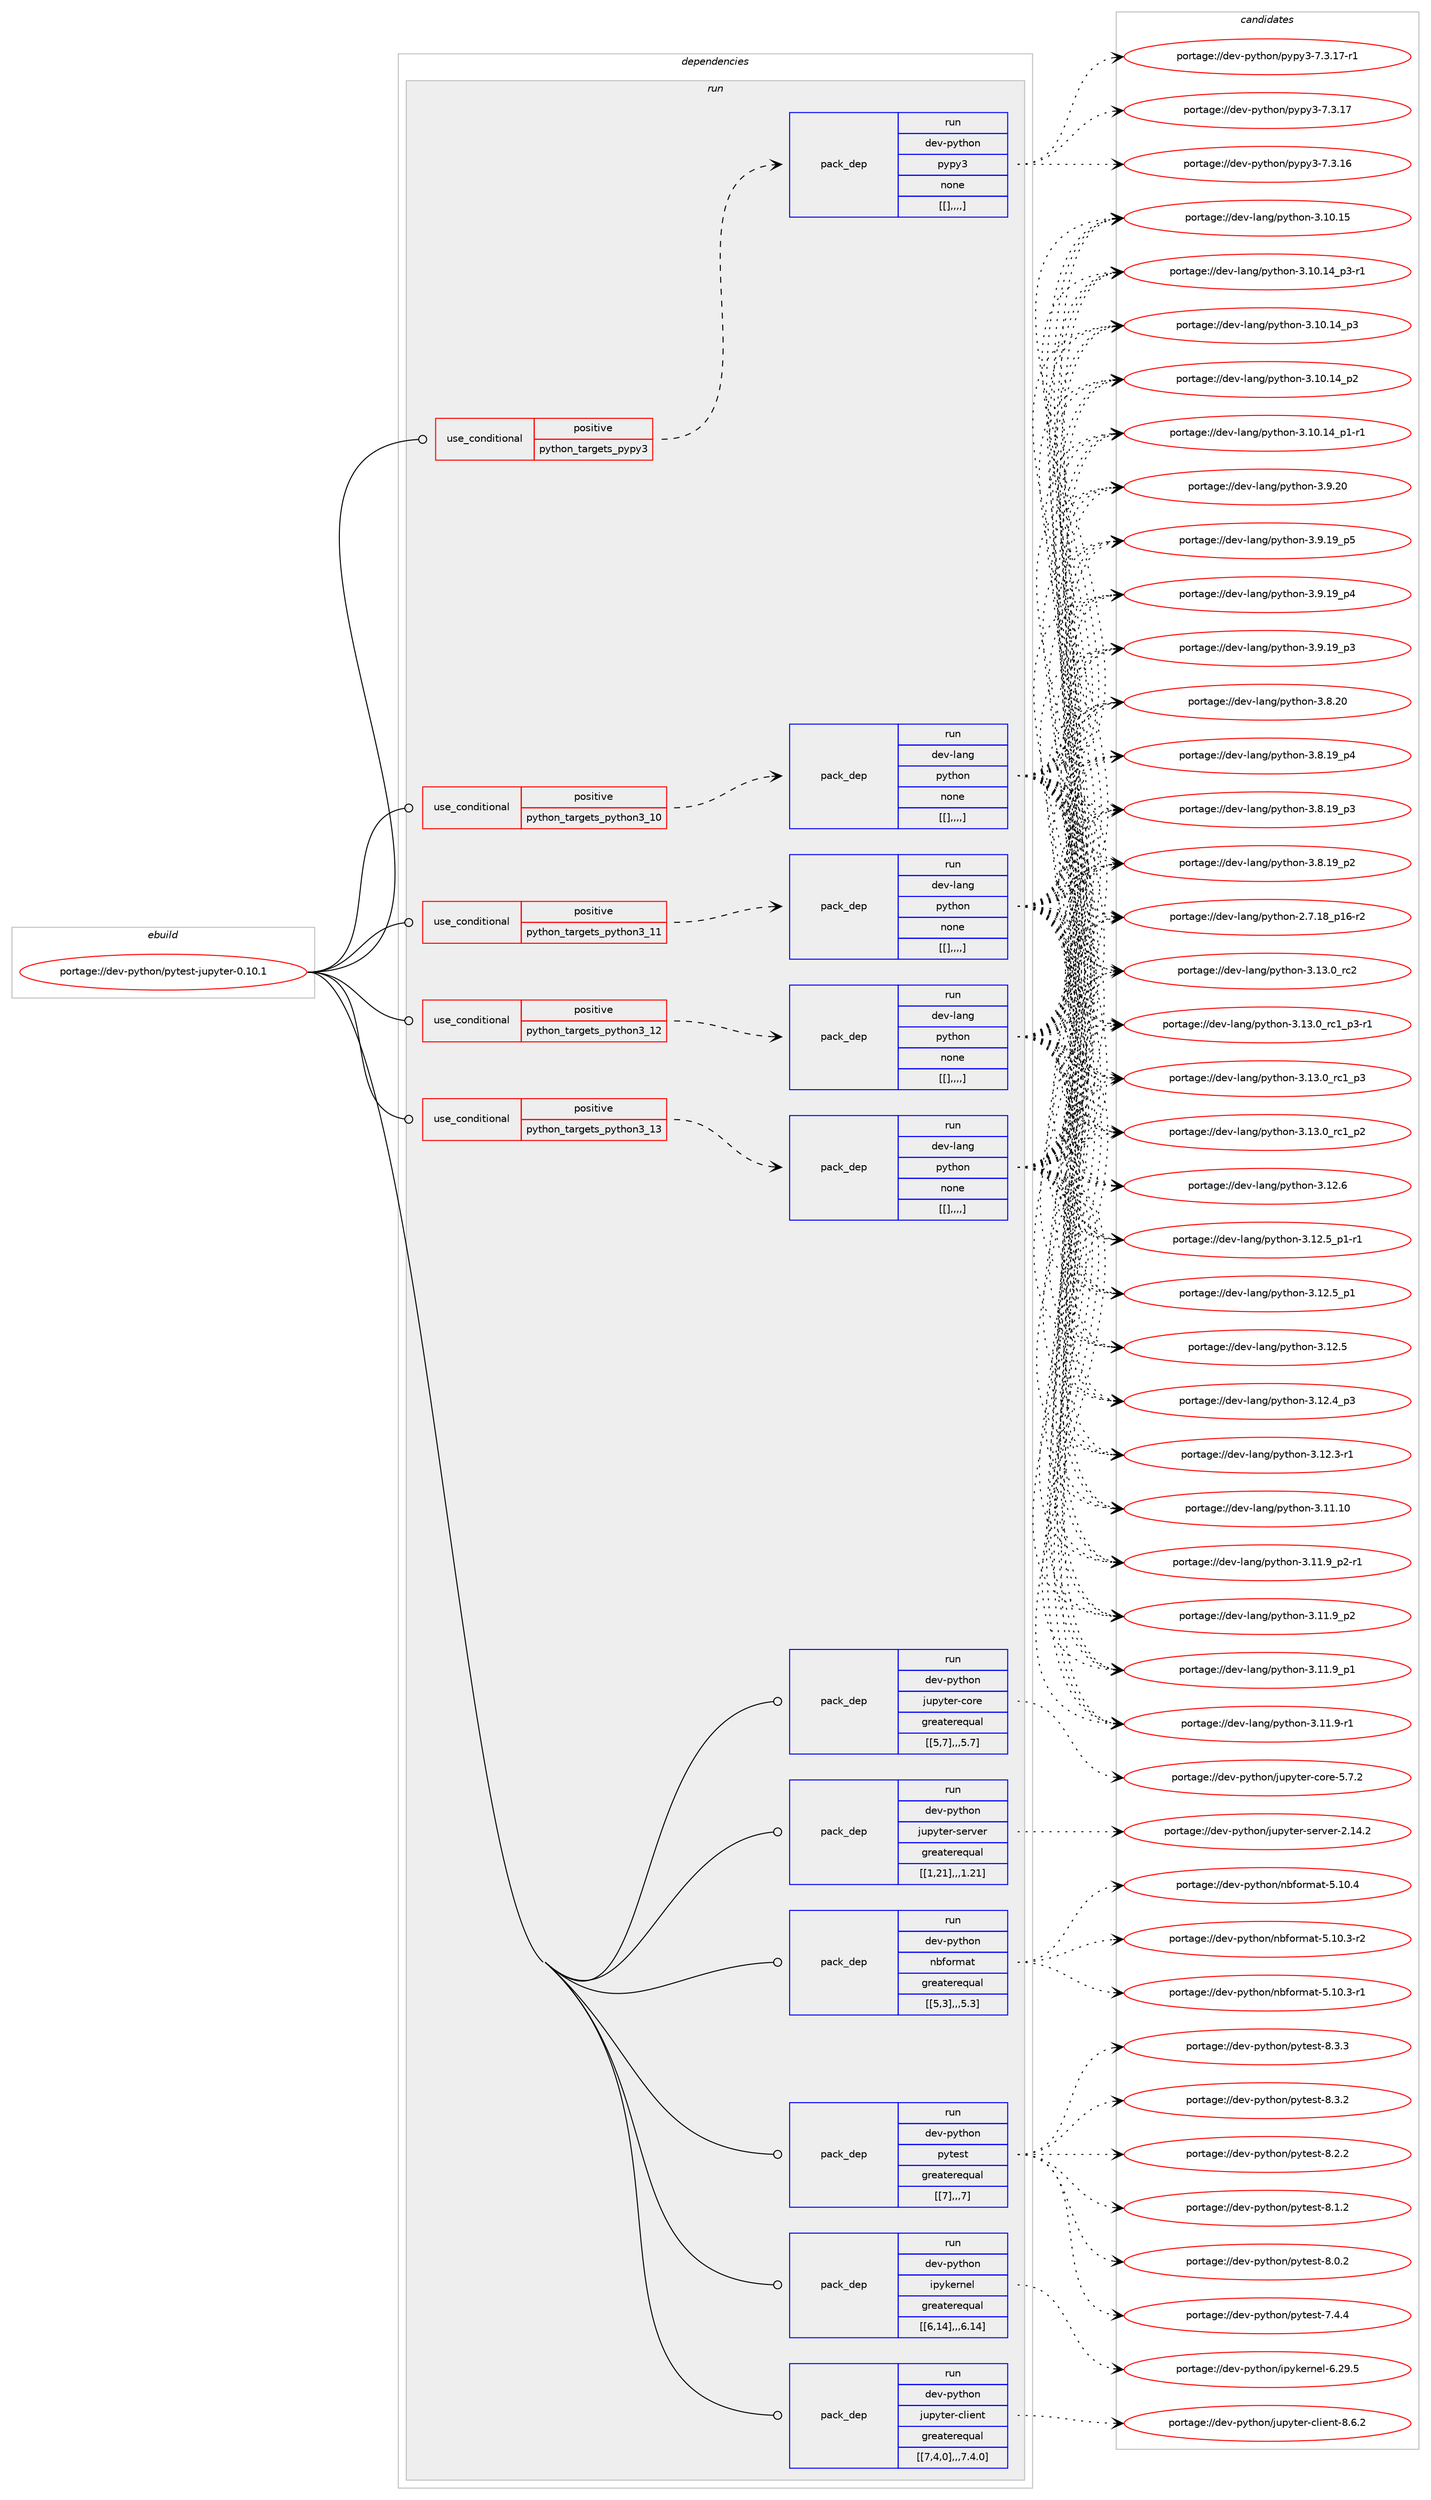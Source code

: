 digraph prolog {

# *************
# Graph options
# *************

newrank=true;
concentrate=true;
compound=true;
graph [rankdir=LR,fontname=Helvetica,fontsize=10,ranksep=1.5];#, ranksep=2.5, nodesep=0.2];
edge  [arrowhead=vee];
node  [fontname=Helvetica,fontsize=10];

# **********
# The ebuild
# **********

subgraph cluster_leftcol {
color=gray;
label=<<i>ebuild</i>>;
id [label="portage://dev-python/pytest-jupyter-0.10.1", color=red, width=4, href="../dev-python/pytest-jupyter-0.10.1.svg"];
}

# ****************
# The dependencies
# ****************

subgraph cluster_midcol {
color=gray;
label=<<i>dependencies</i>>;
subgraph cluster_compile {
fillcolor="#eeeeee";
style=filled;
label=<<i>compile</i>>;
}
subgraph cluster_compileandrun {
fillcolor="#eeeeee";
style=filled;
label=<<i>compile and run</i>>;
}
subgraph cluster_run {
fillcolor="#eeeeee";
style=filled;
label=<<i>run</i>>;
subgraph cond38887 {
dependency161002 [label=<<TABLE BORDER="0" CELLBORDER="1" CELLSPACING="0" CELLPADDING="4"><TR><TD ROWSPAN="3" CELLPADDING="10">use_conditional</TD></TR><TR><TD>positive</TD></TR><TR><TD>python_targets_pypy3</TD></TR></TABLE>>, shape=none, color=red];
subgraph pack120858 {
dependency161003 [label=<<TABLE BORDER="0" CELLBORDER="1" CELLSPACING="0" CELLPADDING="4" WIDTH="220"><TR><TD ROWSPAN="6" CELLPADDING="30">pack_dep</TD></TR><TR><TD WIDTH="110">run</TD></TR><TR><TD>dev-python</TD></TR><TR><TD>pypy3</TD></TR><TR><TD>none</TD></TR><TR><TD>[[],,,,]</TD></TR></TABLE>>, shape=none, color=blue];
}
dependency161002:e -> dependency161003:w [weight=20,style="dashed",arrowhead="vee"];
}
id:e -> dependency161002:w [weight=20,style="solid",arrowhead="odot"];
subgraph cond38888 {
dependency161004 [label=<<TABLE BORDER="0" CELLBORDER="1" CELLSPACING="0" CELLPADDING="4"><TR><TD ROWSPAN="3" CELLPADDING="10">use_conditional</TD></TR><TR><TD>positive</TD></TR><TR><TD>python_targets_python3_10</TD></TR></TABLE>>, shape=none, color=red];
subgraph pack120859 {
dependency161005 [label=<<TABLE BORDER="0" CELLBORDER="1" CELLSPACING="0" CELLPADDING="4" WIDTH="220"><TR><TD ROWSPAN="6" CELLPADDING="30">pack_dep</TD></TR><TR><TD WIDTH="110">run</TD></TR><TR><TD>dev-lang</TD></TR><TR><TD>python</TD></TR><TR><TD>none</TD></TR><TR><TD>[[],,,,]</TD></TR></TABLE>>, shape=none, color=blue];
}
dependency161004:e -> dependency161005:w [weight=20,style="dashed",arrowhead="vee"];
}
id:e -> dependency161004:w [weight=20,style="solid",arrowhead="odot"];
subgraph cond38889 {
dependency161006 [label=<<TABLE BORDER="0" CELLBORDER="1" CELLSPACING="0" CELLPADDING="4"><TR><TD ROWSPAN="3" CELLPADDING="10">use_conditional</TD></TR><TR><TD>positive</TD></TR><TR><TD>python_targets_python3_11</TD></TR></TABLE>>, shape=none, color=red];
subgraph pack120860 {
dependency161007 [label=<<TABLE BORDER="0" CELLBORDER="1" CELLSPACING="0" CELLPADDING="4" WIDTH="220"><TR><TD ROWSPAN="6" CELLPADDING="30">pack_dep</TD></TR><TR><TD WIDTH="110">run</TD></TR><TR><TD>dev-lang</TD></TR><TR><TD>python</TD></TR><TR><TD>none</TD></TR><TR><TD>[[],,,,]</TD></TR></TABLE>>, shape=none, color=blue];
}
dependency161006:e -> dependency161007:w [weight=20,style="dashed",arrowhead="vee"];
}
id:e -> dependency161006:w [weight=20,style="solid",arrowhead="odot"];
subgraph cond38890 {
dependency161008 [label=<<TABLE BORDER="0" CELLBORDER="1" CELLSPACING="0" CELLPADDING="4"><TR><TD ROWSPAN="3" CELLPADDING="10">use_conditional</TD></TR><TR><TD>positive</TD></TR><TR><TD>python_targets_python3_12</TD></TR></TABLE>>, shape=none, color=red];
subgraph pack120861 {
dependency161009 [label=<<TABLE BORDER="0" CELLBORDER="1" CELLSPACING="0" CELLPADDING="4" WIDTH="220"><TR><TD ROWSPAN="6" CELLPADDING="30">pack_dep</TD></TR><TR><TD WIDTH="110">run</TD></TR><TR><TD>dev-lang</TD></TR><TR><TD>python</TD></TR><TR><TD>none</TD></TR><TR><TD>[[],,,,]</TD></TR></TABLE>>, shape=none, color=blue];
}
dependency161008:e -> dependency161009:w [weight=20,style="dashed",arrowhead="vee"];
}
id:e -> dependency161008:w [weight=20,style="solid",arrowhead="odot"];
subgraph cond38891 {
dependency161010 [label=<<TABLE BORDER="0" CELLBORDER="1" CELLSPACING="0" CELLPADDING="4"><TR><TD ROWSPAN="3" CELLPADDING="10">use_conditional</TD></TR><TR><TD>positive</TD></TR><TR><TD>python_targets_python3_13</TD></TR></TABLE>>, shape=none, color=red];
subgraph pack120862 {
dependency161011 [label=<<TABLE BORDER="0" CELLBORDER="1" CELLSPACING="0" CELLPADDING="4" WIDTH="220"><TR><TD ROWSPAN="6" CELLPADDING="30">pack_dep</TD></TR><TR><TD WIDTH="110">run</TD></TR><TR><TD>dev-lang</TD></TR><TR><TD>python</TD></TR><TR><TD>none</TD></TR><TR><TD>[[],,,,]</TD></TR></TABLE>>, shape=none, color=blue];
}
dependency161010:e -> dependency161011:w [weight=20,style="dashed",arrowhead="vee"];
}
id:e -> dependency161010:w [weight=20,style="solid",arrowhead="odot"];
subgraph pack120863 {
dependency161012 [label=<<TABLE BORDER="0" CELLBORDER="1" CELLSPACING="0" CELLPADDING="4" WIDTH="220"><TR><TD ROWSPAN="6" CELLPADDING="30">pack_dep</TD></TR><TR><TD WIDTH="110">run</TD></TR><TR><TD>dev-python</TD></TR><TR><TD>ipykernel</TD></TR><TR><TD>greaterequal</TD></TR><TR><TD>[[6,14],,,6.14]</TD></TR></TABLE>>, shape=none, color=blue];
}
id:e -> dependency161012:w [weight=20,style="solid",arrowhead="odot"];
subgraph pack120864 {
dependency161013 [label=<<TABLE BORDER="0" CELLBORDER="1" CELLSPACING="0" CELLPADDING="4" WIDTH="220"><TR><TD ROWSPAN="6" CELLPADDING="30">pack_dep</TD></TR><TR><TD WIDTH="110">run</TD></TR><TR><TD>dev-python</TD></TR><TR><TD>jupyter-client</TD></TR><TR><TD>greaterequal</TD></TR><TR><TD>[[7,4,0],,,7.4.0]</TD></TR></TABLE>>, shape=none, color=blue];
}
id:e -> dependency161013:w [weight=20,style="solid",arrowhead="odot"];
subgraph pack120865 {
dependency161014 [label=<<TABLE BORDER="0" CELLBORDER="1" CELLSPACING="0" CELLPADDING="4" WIDTH="220"><TR><TD ROWSPAN="6" CELLPADDING="30">pack_dep</TD></TR><TR><TD WIDTH="110">run</TD></TR><TR><TD>dev-python</TD></TR><TR><TD>jupyter-core</TD></TR><TR><TD>greaterequal</TD></TR><TR><TD>[[5,7],,,5.7]</TD></TR></TABLE>>, shape=none, color=blue];
}
id:e -> dependency161014:w [weight=20,style="solid",arrowhead="odot"];
subgraph pack120866 {
dependency161015 [label=<<TABLE BORDER="0" CELLBORDER="1" CELLSPACING="0" CELLPADDING="4" WIDTH="220"><TR><TD ROWSPAN="6" CELLPADDING="30">pack_dep</TD></TR><TR><TD WIDTH="110">run</TD></TR><TR><TD>dev-python</TD></TR><TR><TD>jupyter-server</TD></TR><TR><TD>greaterequal</TD></TR><TR><TD>[[1,21],,,1.21]</TD></TR></TABLE>>, shape=none, color=blue];
}
id:e -> dependency161015:w [weight=20,style="solid",arrowhead="odot"];
subgraph pack120867 {
dependency161016 [label=<<TABLE BORDER="0" CELLBORDER="1" CELLSPACING="0" CELLPADDING="4" WIDTH="220"><TR><TD ROWSPAN="6" CELLPADDING="30">pack_dep</TD></TR><TR><TD WIDTH="110">run</TD></TR><TR><TD>dev-python</TD></TR><TR><TD>nbformat</TD></TR><TR><TD>greaterequal</TD></TR><TR><TD>[[5,3],,,5.3]</TD></TR></TABLE>>, shape=none, color=blue];
}
id:e -> dependency161016:w [weight=20,style="solid",arrowhead="odot"];
subgraph pack120868 {
dependency161017 [label=<<TABLE BORDER="0" CELLBORDER="1" CELLSPACING="0" CELLPADDING="4" WIDTH="220"><TR><TD ROWSPAN="6" CELLPADDING="30">pack_dep</TD></TR><TR><TD WIDTH="110">run</TD></TR><TR><TD>dev-python</TD></TR><TR><TD>pytest</TD></TR><TR><TD>greaterequal</TD></TR><TR><TD>[[7],,,7]</TD></TR></TABLE>>, shape=none, color=blue];
}
id:e -> dependency161017:w [weight=20,style="solid",arrowhead="odot"];
}
}

# **************
# The candidates
# **************

subgraph cluster_choices {
rank=same;
color=gray;
label=<<i>candidates</i>>;

subgraph choice120858 {
color=black;
nodesep=1;
choice100101118451121211161041111104711212111212151455546514649554511449 [label="portage://dev-python/pypy3-7.3.17-r1", color=red, width=4,href="../dev-python/pypy3-7.3.17-r1.svg"];
choice10010111845112121116104111110471121211121215145554651464955 [label="portage://dev-python/pypy3-7.3.17", color=red, width=4,href="../dev-python/pypy3-7.3.17.svg"];
choice10010111845112121116104111110471121211121215145554651464954 [label="portage://dev-python/pypy3-7.3.16", color=red, width=4,href="../dev-python/pypy3-7.3.16.svg"];
dependency161003:e -> choice100101118451121211161041111104711212111212151455546514649554511449:w [style=dotted,weight="100"];
dependency161003:e -> choice10010111845112121116104111110471121211121215145554651464955:w [style=dotted,weight="100"];
dependency161003:e -> choice10010111845112121116104111110471121211121215145554651464954:w [style=dotted,weight="100"];
}
subgraph choice120859 {
color=black;
nodesep=1;
choice10010111845108971101034711212111610411111045514649514648951149950 [label="portage://dev-lang/python-3.13.0_rc2", color=red, width=4,href="../dev-lang/python-3.13.0_rc2.svg"];
choice1001011184510897110103471121211161041111104551464951464895114994995112514511449 [label="portage://dev-lang/python-3.13.0_rc1_p3-r1", color=red, width=4,href="../dev-lang/python-3.13.0_rc1_p3-r1.svg"];
choice100101118451089711010347112121116104111110455146495146489511499499511251 [label="portage://dev-lang/python-3.13.0_rc1_p3", color=red, width=4,href="../dev-lang/python-3.13.0_rc1_p3.svg"];
choice100101118451089711010347112121116104111110455146495146489511499499511250 [label="portage://dev-lang/python-3.13.0_rc1_p2", color=red, width=4,href="../dev-lang/python-3.13.0_rc1_p2.svg"];
choice10010111845108971101034711212111610411111045514649504654 [label="portage://dev-lang/python-3.12.6", color=red, width=4,href="../dev-lang/python-3.12.6.svg"];
choice1001011184510897110103471121211161041111104551464950465395112494511449 [label="portage://dev-lang/python-3.12.5_p1-r1", color=red, width=4,href="../dev-lang/python-3.12.5_p1-r1.svg"];
choice100101118451089711010347112121116104111110455146495046539511249 [label="portage://dev-lang/python-3.12.5_p1", color=red, width=4,href="../dev-lang/python-3.12.5_p1.svg"];
choice10010111845108971101034711212111610411111045514649504653 [label="portage://dev-lang/python-3.12.5", color=red, width=4,href="../dev-lang/python-3.12.5.svg"];
choice100101118451089711010347112121116104111110455146495046529511251 [label="portage://dev-lang/python-3.12.4_p3", color=red, width=4,href="../dev-lang/python-3.12.4_p3.svg"];
choice100101118451089711010347112121116104111110455146495046514511449 [label="portage://dev-lang/python-3.12.3-r1", color=red, width=4,href="../dev-lang/python-3.12.3-r1.svg"];
choice1001011184510897110103471121211161041111104551464949464948 [label="portage://dev-lang/python-3.11.10", color=red, width=4,href="../dev-lang/python-3.11.10.svg"];
choice1001011184510897110103471121211161041111104551464949465795112504511449 [label="portage://dev-lang/python-3.11.9_p2-r1", color=red, width=4,href="../dev-lang/python-3.11.9_p2-r1.svg"];
choice100101118451089711010347112121116104111110455146494946579511250 [label="portage://dev-lang/python-3.11.9_p2", color=red, width=4,href="../dev-lang/python-3.11.9_p2.svg"];
choice100101118451089711010347112121116104111110455146494946579511249 [label="portage://dev-lang/python-3.11.9_p1", color=red, width=4,href="../dev-lang/python-3.11.9_p1.svg"];
choice100101118451089711010347112121116104111110455146494946574511449 [label="portage://dev-lang/python-3.11.9-r1", color=red, width=4,href="../dev-lang/python-3.11.9-r1.svg"];
choice1001011184510897110103471121211161041111104551464948464953 [label="portage://dev-lang/python-3.10.15", color=red, width=4,href="../dev-lang/python-3.10.15.svg"];
choice100101118451089711010347112121116104111110455146494846495295112514511449 [label="portage://dev-lang/python-3.10.14_p3-r1", color=red, width=4,href="../dev-lang/python-3.10.14_p3-r1.svg"];
choice10010111845108971101034711212111610411111045514649484649529511251 [label="portage://dev-lang/python-3.10.14_p3", color=red, width=4,href="../dev-lang/python-3.10.14_p3.svg"];
choice10010111845108971101034711212111610411111045514649484649529511250 [label="portage://dev-lang/python-3.10.14_p2", color=red, width=4,href="../dev-lang/python-3.10.14_p2.svg"];
choice100101118451089711010347112121116104111110455146494846495295112494511449 [label="portage://dev-lang/python-3.10.14_p1-r1", color=red, width=4,href="../dev-lang/python-3.10.14_p1-r1.svg"];
choice10010111845108971101034711212111610411111045514657465048 [label="portage://dev-lang/python-3.9.20", color=red, width=4,href="../dev-lang/python-3.9.20.svg"];
choice100101118451089711010347112121116104111110455146574649579511253 [label="portage://dev-lang/python-3.9.19_p5", color=red, width=4,href="../dev-lang/python-3.9.19_p5.svg"];
choice100101118451089711010347112121116104111110455146574649579511252 [label="portage://dev-lang/python-3.9.19_p4", color=red, width=4,href="../dev-lang/python-3.9.19_p4.svg"];
choice100101118451089711010347112121116104111110455146574649579511251 [label="portage://dev-lang/python-3.9.19_p3", color=red, width=4,href="../dev-lang/python-3.9.19_p3.svg"];
choice10010111845108971101034711212111610411111045514656465048 [label="portage://dev-lang/python-3.8.20", color=red, width=4,href="../dev-lang/python-3.8.20.svg"];
choice100101118451089711010347112121116104111110455146564649579511252 [label="portage://dev-lang/python-3.8.19_p4", color=red, width=4,href="../dev-lang/python-3.8.19_p4.svg"];
choice100101118451089711010347112121116104111110455146564649579511251 [label="portage://dev-lang/python-3.8.19_p3", color=red, width=4,href="../dev-lang/python-3.8.19_p3.svg"];
choice100101118451089711010347112121116104111110455146564649579511250 [label="portage://dev-lang/python-3.8.19_p2", color=red, width=4,href="../dev-lang/python-3.8.19_p2.svg"];
choice100101118451089711010347112121116104111110455046554649569511249544511450 [label="portage://dev-lang/python-2.7.18_p16-r2", color=red, width=4,href="../dev-lang/python-2.7.18_p16-r2.svg"];
dependency161005:e -> choice10010111845108971101034711212111610411111045514649514648951149950:w [style=dotted,weight="100"];
dependency161005:e -> choice1001011184510897110103471121211161041111104551464951464895114994995112514511449:w [style=dotted,weight="100"];
dependency161005:e -> choice100101118451089711010347112121116104111110455146495146489511499499511251:w [style=dotted,weight="100"];
dependency161005:e -> choice100101118451089711010347112121116104111110455146495146489511499499511250:w [style=dotted,weight="100"];
dependency161005:e -> choice10010111845108971101034711212111610411111045514649504654:w [style=dotted,weight="100"];
dependency161005:e -> choice1001011184510897110103471121211161041111104551464950465395112494511449:w [style=dotted,weight="100"];
dependency161005:e -> choice100101118451089711010347112121116104111110455146495046539511249:w [style=dotted,weight="100"];
dependency161005:e -> choice10010111845108971101034711212111610411111045514649504653:w [style=dotted,weight="100"];
dependency161005:e -> choice100101118451089711010347112121116104111110455146495046529511251:w [style=dotted,weight="100"];
dependency161005:e -> choice100101118451089711010347112121116104111110455146495046514511449:w [style=dotted,weight="100"];
dependency161005:e -> choice1001011184510897110103471121211161041111104551464949464948:w [style=dotted,weight="100"];
dependency161005:e -> choice1001011184510897110103471121211161041111104551464949465795112504511449:w [style=dotted,weight="100"];
dependency161005:e -> choice100101118451089711010347112121116104111110455146494946579511250:w [style=dotted,weight="100"];
dependency161005:e -> choice100101118451089711010347112121116104111110455146494946579511249:w [style=dotted,weight="100"];
dependency161005:e -> choice100101118451089711010347112121116104111110455146494946574511449:w [style=dotted,weight="100"];
dependency161005:e -> choice1001011184510897110103471121211161041111104551464948464953:w [style=dotted,weight="100"];
dependency161005:e -> choice100101118451089711010347112121116104111110455146494846495295112514511449:w [style=dotted,weight="100"];
dependency161005:e -> choice10010111845108971101034711212111610411111045514649484649529511251:w [style=dotted,weight="100"];
dependency161005:e -> choice10010111845108971101034711212111610411111045514649484649529511250:w [style=dotted,weight="100"];
dependency161005:e -> choice100101118451089711010347112121116104111110455146494846495295112494511449:w [style=dotted,weight="100"];
dependency161005:e -> choice10010111845108971101034711212111610411111045514657465048:w [style=dotted,weight="100"];
dependency161005:e -> choice100101118451089711010347112121116104111110455146574649579511253:w [style=dotted,weight="100"];
dependency161005:e -> choice100101118451089711010347112121116104111110455146574649579511252:w [style=dotted,weight="100"];
dependency161005:e -> choice100101118451089711010347112121116104111110455146574649579511251:w [style=dotted,weight="100"];
dependency161005:e -> choice10010111845108971101034711212111610411111045514656465048:w [style=dotted,weight="100"];
dependency161005:e -> choice100101118451089711010347112121116104111110455146564649579511252:w [style=dotted,weight="100"];
dependency161005:e -> choice100101118451089711010347112121116104111110455146564649579511251:w [style=dotted,weight="100"];
dependency161005:e -> choice100101118451089711010347112121116104111110455146564649579511250:w [style=dotted,weight="100"];
dependency161005:e -> choice100101118451089711010347112121116104111110455046554649569511249544511450:w [style=dotted,weight="100"];
}
subgraph choice120860 {
color=black;
nodesep=1;
choice10010111845108971101034711212111610411111045514649514648951149950 [label="portage://dev-lang/python-3.13.0_rc2", color=red, width=4,href="../dev-lang/python-3.13.0_rc2.svg"];
choice1001011184510897110103471121211161041111104551464951464895114994995112514511449 [label="portage://dev-lang/python-3.13.0_rc1_p3-r1", color=red, width=4,href="../dev-lang/python-3.13.0_rc1_p3-r1.svg"];
choice100101118451089711010347112121116104111110455146495146489511499499511251 [label="portage://dev-lang/python-3.13.0_rc1_p3", color=red, width=4,href="../dev-lang/python-3.13.0_rc1_p3.svg"];
choice100101118451089711010347112121116104111110455146495146489511499499511250 [label="portage://dev-lang/python-3.13.0_rc1_p2", color=red, width=4,href="../dev-lang/python-3.13.0_rc1_p2.svg"];
choice10010111845108971101034711212111610411111045514649504654 [label="portage://dev-lang/python-3.12.6", color=red, width=4,href="../dev-lang/python-3.12.6.svg"];
choice1001011184510897110103471121211161041111104551464950465395112494511449 [label="portage://dev-lang/python-3.12.5_p1-r1", color=red, width=4,href="../dev-lang/python-3.12.5_p1-r1.svg"];
choice100101118451089711010347112121116104111110455146495046539511249 [label="portage://dev-lang/python-3.12.5_p1", color=red, width=4,href="../dev-lang/python-3.12.5_p1.svg"];
choice10010111845108971101034711212111610411111045514649504653 [label="portage://dev-lang/python-3.12.5", color=red, width=4,href="../dev-lang/python-3.12.5.svg"];
choice100101118451089711010347112121116104111110455146495046529511251 [label="portage://dev-lang/python-3.12.4_p3", color=red, width=4,href="../dev-lang/python-3.12.4_p3.svg"];
choice100101118451089711010347112121116104111110455146495046514511449 [label="portage://dev-lang/python-3.12.3-r1", color=red, width=4,href="../dev-lang/python-3.12.3-r1.svg"];
choice1001011184510897110103471121211161041111104551464949464948 [label="portage://dev-lang/python-3.11.10", color=red, width=4,href="../dev-lang/python-3.11.10.svg"];
choice1001011184510897110103471121211161041111104551464949465795112504511449 [label="portage://dev-lang/python-3.11.9_p2-r1", color=red, width=4,href="../dev-lang/python-3.11.9_p2-r1.svg"];
choice100101118451089711010347112121116104111110455146494946579511250 [label="portage://dev-lang/python-3.11.9_p2", color=red, width=4,href="../dev-lang/python-3.11.9_p2.svg"];
choice100101118451089711010347112121116104111110455146494946579511249 [label="portage://dev-lang/python-3.11.9_p1", color=red, width=4,href="../dev-lang/python-3.11.9_p1.svg"];
choice100101118451089711010347112121116104111110455146494946574511449 [label="portage://dev-lang/python-3.11.9-r1", color=red, width=4,href="../dev-lang/python-3.11.9-r1.svg"];
choice1001011184510897110103471121211161041111104551464948464953 [label="portage://dev-lang/python-3.10.15", color=red, width=4,href="../dev-lang/python-3.10.15.svg"];
choice100101118451089711010347112121116104111110455146494846495295112514511449 [label="portage://dev-lang/python-3.10.14_p3-r1", color=red, width=4,href="../dev-lang/python-3.10.14_p3-r1.svg"];
choice10010111845108971101034711212111610411111045514649484649529511251 [label="portage://dev-lang/python-3.10.14_p3", color=red, width=4,href="../dev-lang/python-3.10.14_p3.svg"];
choice10010111845108971101034711212111610411111045514649484649529511250 [label="portage://dev-lang/python-3.10.14_p2", color=red, width=4,href="../dev-lang/python-3.10.14_p2.svg"];
choice100101118451089711010347112121116104111110455146494846495295112494511449 [label="portage://dev-lang/python-3.10.14_p1-r1", color=red, width=4,href="../dev-lang/python-3.10.14_p1-r1.svg"];
choice10010111845108971101034711212111610411111045514657465048 [label="portage://dev-lang/python-3.9.20", color=red, width=4,href="../dev-lang/python-3.9.20.svg"];
choice100101118451089711010347112121116104111110455146574649579511253 [label="portage://dev-lang/python-3.9.19_p5", color=red, width=4,href="../dev-lang/python-3.9.19_p5.svg"];
choice100101118451089711010347112121116104111110455146574649579511252 [label="portage://dev-lang/python-3.9.19_p4", color=red, width=4,href="../dev-lang/python-3.9.19_p4.svg"];
choice100101118451089711010347112121116104111110455146574649579511251 [label="portage://dev-lang/python-3.9.19_p3", color=red, width=4,href="../dev-lang/python-3.9.19_p3.svg"];
choice10010111845108971101034711212111610411111045514656465048 [label="portage://dev-lang/python-3.8.20", color=red, width=4,href="../dev-lang/python-3.8.20.svg"];
choice100101118451089711010347112121116104111110455146564649579511252 [label="portage://dev-lang/python-3.8.19_p4", color=red, width=4,href="../dev-lang/python-3.8.19_p4.svg"];
choice100101118451089711010347112121116104111110455146564649579511251 [label="portage://dev-lang/python-3.8.19_p3", color=red, width=4,href="../dev-lang/python-3.8.19_p3.svg"];
choice100101118451089711010347112121116104111110455146564649579511250 [label="portage://dev-lang/python-3.8.19_p2", color=red, width=4,href="../dev-lang/python-3.8.19_p2.svg"];
choice100101118451089711010347112121116104111110455046554649569511249544511450 [label="portage://dev-lang/python-2.7.18_p16-r2", color=red, width=4,href="../dev-lang/python-2.7.18_p16-r2.svg"];
dependency161007:e -> choice10010111845108971101034711212111610411111045514649514648951149950:w [style=dotted,weight="100"];
dependency161007:e -> choice1001011184510897110103471121211161041111104551464951464895114994995112514511449:w [style=dotted,weight="100"];
dependency161007:e -> choice100101118451089711010347112121116104111110455146495146489511499499511251:w [style=dotted,weight="100"];
dependency161007:e -> choice100101118451089711010347112121116104111110455146495146489511499499511250:w [style=dotted,weight="100"];
dependency161007:e -> choice10010111845108971101034711212111610411111045514649504654:w [style=dotted,weight="100"];
dependency161007:e -> choice1001011184510897110103471121211161041111104551464950465395112494511449:w [style=dotted,weight="100"];
dependency161007:e -> choice100101118451089711010347112121116104111110455146495046539511249:w [style=dotted,weight="100"];
dependency161007:e -> choice10010111845108971101034711212111610411111045514649504653:w [style=dotted,weight="100"];
dependency161007:e -> choice100101118451089711010347112121116104111110455146495046529511251:w [style=dotted,weight="100"];
dependency161007:e -> choice100101118451089711010347112121116104111110455146495046514511449:w [style=dotted,weight="100"];
dependency161007:e -> choice1001011184510897110103471121211161041111104551464949464948:w [style=dotted,weight="100"];
dependency161007:e -> choice1001011184510897110103471121211161041111104551464949465795112504511449:w [style=dotted,weight="100"];
dependency161007:e -> choice100101118451089711010347112121116104111110455146494946579511250:w [style=dotted,weight="100"];
dependency161007:e -> choice100101118451089711010347112121116104111110455146494946579511249:w [style=dotted,weight="100"];
dependency161007:e -> choice100101118451089711010347112121116104111110455146494946574511449:w [style=dotted,weight="100"];
dependency161007:e -> choice1001011184510897110103471121211161041111104551464948464953:w [style=dotted,weight="100"];
dependency161007:e -> choice100101118451089711010347112121116104111110455146494846495295112514511449:w [style=dotted,weight="100"];
dependency161007:e -> choice10010111845108971101034711212111610411111045514649484649529511251:w [style=dotted,weight="100"];
dependency161007:e -> choice10010111845108971101034711212111610411111045514649484649529511250:w [style=dotted,weight="100"];
dependency161007:e -> choice100101118451089711010347112121116104111110455146494846495295112494511449:w [style=dotted,weight="100"];
dependency161007:e -> choice10010111845108971101034711212111610411111045514657465048:w [style=dotted,weight="100"];
dependency161007:e -> choice100101118451089711010347112121116104111110455146574649579511253:w [style=dotted,weight="100"];
dependency161007:e -> choice100101118451089711010347112121116104111110455146574649579511252:w [style=dotted,weight="100"];
dependency161007:e -> choice100101118451089711010347112121116104111110455146574649579511251:w [style=dotted,weight="100"];
dependency161007:e -> choice10010111845108971101034711212111610411111045514656465048:w [style=dotted,weight="100"];
dependency161007:e -> choice100101118451089711010347112121116104111110455146564649579511252:w [style=dotted,weight="100"];
dependency161007:e -> choice100101118451089711010347112121116104111110455146564649579511251:w [style=dotted,weight="100"];
dependency161007:e -> choice100101118451089711010347112121116104111110455146564649579511250:w [style=dotted,weight="100"];
dependency161007:e -> choice100101118451089711010347112121116104111110455046554649569511249544511450:w [style=dotted,weight="100"];
}
subgraph choice120861 {
color=black;
nodesep=1;
choice10010111845108971101034711212111610411111045514649514648951149950 [label="portage://dev-lang/python-3.13.0_rc2", color=red, width=4,href="../dev-lang/python-3.13.0_rc2.svg"];
choice1001011184510897110103471121211161041111104551464951464895114994995112514511449 [label="portage://dev-lang/python-3.13.0_rc1_p3-r1", color=red, width=4,href="../dev-lang/python-3.13.0_rc1_p3-r1.svg"];
choice100101118451089711010347112121116104111110455146495146489511499499511251 [label="portage://dev-lang/python-3.13.0_rc1_p3", color=red, width=4,href="../dev-lang/python-3.13.0_rc1_p3.svg"];
choice100101118451089711010347112121116104111110455146495146489511499499511250 [label="portage://dev-lang/python-3.13.0_rc1_p2", color=red, width=4,href="../dev-lang/python-3.13.0_rc1_p2.svg"];
choice10010111845108971101034711212111610411111045514649504654 [label="portage://dev-lang/python-3.12.6", color=red, width=4,href="../dev-lang/python-3.12.6.svg"];
choice1001011184510897110103471121211161041111104551464950465395112494511449 [label="portage://dev-lang/python-3.12.5_p1-r1", color=red, width=4,href="../dev-lang/python-3.12.5_p1-r1.svg"];
choice100101118451089711010347112121116104111110455146495046539511249 [label="portage://dev-lang/python-3.12.5_p1", color=red, width=4,href="../dev-lang/python-3.12.5_p1.svg"];
choice10010111845108971101034711212111610411111045514649504653 [label="portage://dev-lang/python-3.12.5", color=red, width=4,href="../dev-lang/python-3.12.5.svg"];
choice100101118451089711010347112121116104111110455146495046529511251 [label="portage://dev-lang/python-3.12.4_p3", color=red, width=4,href="../dev-lang/python-3.12.4_p3.svg"];
choice100101118451089711010347112121116104111110455146495046514511449 [label="portage://dev-lang/python-3.12.3-r1", color=red, width=4,href="../dev-lang/python-3.12.3-r1.svg"];
choice1001011184510897110103471121211161041111104551464949464948 [label="portage://dev-lang/python-3.11.10", color=red, width=4,href="../dev-lang/python-3.11.10.svg"];
choice1001011184510897110103471121211161041111104551464949465795112504511449 [label="portage://dev-lang/python-3.11.9_p2-r1", color=red, width=4,href="../dev-lang/python-3.11.9_p2-r1.svg"];
choice100101118451089711010347112121116104111110455146494946579511250 [label="portage://dev-lang/python-3.11.9_p2", color=red, width=4,href="../dev-lang/python-3.11.9_p2.svg"];
choice100101118451089711010347112121116104111110455146494946579511249 [label="portage://dev-lang/python-3.11.9_p1", color=red, width=4,href="../dev-lang/python-3.11.9_p1.svg"];
choice100101118451089711010347112121116104111110455146494946574511449 [label="portage://dev-lang/python-3.11.9-r1", color=red, width=4,href="../dev-lang/python-3.11.9-r1.svg"];
choice1001011184510897110103471121211161041111104551464948464953 [label="portage://dev-lang/python-3.10.15", color=red, width=4,href="../dev-lang/python-3.10.15.svg"];
choice100101118451089711010347112121116104111110455146494846495295112514511449 [label="portage://dev-lang/python-3.10.14_p3-r1", color=red, width=4,href="../dev-lang/python-3.10.14_p3-r1.svg"];
choice10010111845108971101034711212111610411111045514649484649529511251 [label="portage://dev-lang/python-3.10.14_p3", color=red, width=4,href="../dev-lang/python-3.10.14_p3.svg"];
choice10010111845108971101034711212111610411111045514649484649529511250 [label="portage://dev-lang/python-3.10.14_p2", color=red, width=4,href="../dev-lang/python-3.10.14_p2.svg"];
choice100101118451089711010347112121116104111110455146494846495295112494511449 [label="portage://dev-lang/python-3.10.14_p1-r1", color=red, width=4,href="../dev-lang/python-3.10.14_p1-r1.svg"];
choice10010111845108971101034711212111610411111045514657465048 [label="portage://dev-lang/python-3.9.20", color=red, width=4,href="../dev-lang/python-3.9.20.svg"];
choice100101118451089711010347112121116104111110455146574649579511253 [label="portage://dev-lang/python-3.9.19_p5", color=red, width=4,href="../dev-lang/python-3.9.19_p5.svg"];
choice100101118451089711010347112121116104111110455146574649579511252 [label="portage://dev-lang/python-3.9.19_p4", color=red, width=4,href="../dev-lang/python-3.9.19_p4.svg"];
choice100101118451089711010347112121116104111110455146574649579511251 [label="portage://dev-lang/python-3.9.19_p3", color=red, width=4,href="../dev-lang/python-3.9.19_p3.svg"];
choice10010111845108971101034711212111610411111045514656465048 [label="portage://dev-lang/python-3.8.20", color=red, width=4,href="../dev-lang/python-3.8.20.svg"];
choice100101118451089711010347112121116104111110455146564649579511252 [label="portage://dev-lang/python-3.8.19_p4", color=red, width=4,href="../dev-lang/python-3.8.19_p4.svg"];
choice100101118451089711010347112121116104111110455146564649579511251 [label="portage://dev-lang/python-3.8.19_p3", color=red, width=4,href="../dev-lang/python-3.8.19_p3.svg"];
choice100101118451089711010347112121116104111110455146564649579511250 [label="portage://dev-lang/python-3.8.19_p2", color=red, width=4,href="../dev-lang/python-3.8.19_p2.svg"];
choice100101118451089711010347112121116104111110455046554649569511249544511450 [label="portage://dev-lang/python-2.7.18_p16-r2", color=red, width=4,href="../dev-lang/python-2.7.18_p16-r2.svg"];
dependency161009:e -> choice10010111845108971101034711212111610411111045514649514648951149950:w [style=dotted,weight="100"];
dependency161009:e -> choice1001011184510897110103471121211161041111104551464951464895114994995112514511449:w [style=dotted,weight="100"];
dependency161009:e -> choice100101118451089711010347112121116104111110455146495146489511499499511251:w [style=dotted,weight="100"];
dependency161009:e -> choice100101118451089711010347112121116104111110455146495146489511499499511250:w [style=dotted,weight="100"];
dependency161009:e -> choice10010111845108971101034711212111610411111045514649504654:w [style=dotted,weight="100"];
dependency161009:e -> choice1001011184510897110103471121211161041111104551464950465395112494511449:w [style=dotted,weight="100"];
dependency161009:e -> choice100101118451089711010347112121116104111110455146495046539511249:w [style=dotted,weight="100"];
dependency161009:e -> choice10010111845108971101034711212111610411111045514649504653:w [style=dotted,weight="100"];
dependency161009:e -> choice100101118451089711010347112121116104111110455146495046529511251:w [style=dotted,weight="100"];
dependency161009:e -> choice100101118451089711010347112121116104111110455146495046514511449:w [style=dotted,weight="100"];
dependency161009:e -> choice1001011184510897110103471121211161041111104551464949464948:w [style=dotted,weight="100"];
dependency161009:e -> choice1001011184510897110103471121211161041111104551464949465795112504511449:w [style=dotted,weight="100"];
dependency161009:e -> choice100101118451089711010347112121116104111110455146494946579511250:w [style=dotted,weight="100"];
dependency161009:e -> choice100101118451089711010347112121116104111110455146494946579511249:w [style=dotted,weight="100"];
dependency161009:e -> choice100101118451089711010347112121116104111110455146494946574511449:w [style=dotted,weight="100"];
dependency161009:e -> choice1001011184510897110103471121211161041111104551464948464953:w [style=dotted,weight="100"];
dependency161009:e -> choice100101118451089711010347112121116104111110455146494846495295112514511449:w [style=dotted,weight="100"];
dependency161009:e -> choice10010111845108971101034711212111610411111045514649484649529511251:w [style=dotted,weight="100"];
dependency161009:e -> choice10010111845108971101034711212111610411111045514649484649529511250:w [style=dotted,weight="100"];
dependency161009:e -> choice100101118451089711010347112121116104111110455146494846495295112494511449:w [style=dotted,weight="100"];
dependency161009:e -> choice10010111845108971101034711212111610411111045514657465048:w [style=dotted,weight="100"];
dependency161009:e -> choice100101118451089711010347112121116104111110455146574649579511253:w [style=dotted,weight="100"];
dependency161009:e -> choice100101118451089711010347112121116104111110455146574649579511252:w [style=dotted,weight="100"];
dependency161009:e -> choice100101118451089711010347112121116104111110455146574649579511251:w [style=dotted,weight="100"];
dependency161009:e -> choice10010111845108971101034711212111610411111045514656465048:w [style=dotted,weight="100"];
dependency161009:e -> choice100101118451089711010347112121116104111110455146564649579511252:w [style=dotted,weight="100"];
dependency161009:e -> choice100101118451089711010347112121116104111110455146564649579511251:w [style=dotted,weight="100"];
dependency161009:e -> choice100101118451089711010347112121116104111110455146564649579511250:w [style=dotted,weight="100"];
dependency161009:e -> choice100101118451089711010347112121116104111110455046554649569511249544511450:w [style=dotted,weight="100"];
}
subgraph choice120862 {
color=black;
nodesep=1;
choice10010111845108971101034711212111610411111045514649514648951149950 [label="portage://dev-lang/python-3.13.0_rc2", color=red, width=4,href="../dev-lang/python-3.13.0_rc2.svg"];
choice1001011184510897110103471121211161041111104551464951464895114994995112514511449 [label="portage://dev-lang/python-3.13.0_rc1_p3-r1", color=red, width=4,href="../dev-lang/python-3.13.0_rc1_p3-r1.svg"];
choice100101118451089711010347112121116104111110455146495146489511499499511251 [label="portage://dev-lang/python-3.13.0_rc1_p3", color=red, width=4,href="../dev-lang/python-3.13.0_rc1_p3.svg"];
choice100101118451089711010347112121116104111110455146495146489511499499511250 [label="portage://dev-lang/python-3.13.0_rc1_p2", color=red, width=4,href="../dev-lang/python-3.13.0_rc1_p2.svg"];
choice10010111845108971101034711212111610411111045514649504654 [label="portage://dev-lang/python-3.12.6", color=red, width=4,href="../dev-lang/python-3.12.6.svg"];
choice1001011184510897110103471121211161041111104551464950465395112494511449 [label="portage://dev-lang/python-3.12.5_p1-r1", color=red, width=4,href="../dev-lang/python-3.12.5_p1-r1.svg"];
choice100101118451089711010347112121116104111110455146495046539511249 [label="portage://dev-lang/python-3.12.5_p1", color=red, width=4,href="../dev-lang/python-3.12.5_p1.svg"];
choice10010111845108971101034711212111610411111045514649504653 [label="portage://dev-lang/python-3.12.5", color=red, width=4,href="../dev-lang/python-3.12.5.svg"];
choice100101118451089711010347112121116104111110455146495046529511251 [label="portage://dev-lang/python-3.12.4_p3", color=red, width=4,href="../dev-lang/python-3.12.4_p3.svg"];
choice100101118451089711010347112121116104111110455146495046514511449 [label="portage://dev-lang/python-3.12.3-r1", color=red, width=4,href="../dev-lang/python-3.12.3-r1.svg"];
choice1001011184510897110103471121211161041111104551464949464948 [label="portage://dev-lang/python-3.11.10", color=red, width=4,href="../dev-lang/python-3.11.10.svg"];
choice1001011184510897110103471121211161041111104551464949465795112504511449 [label="portage://dev-lang/python-3.11.9_p2-r1", color=red, width=4,href="../dev-lang/python-3.11.9_p2-r1.svg"];
choice100101118451089711010347112121116104111110455146494946579511250 [label="portage://dev-lang/python-3.11.9_p2", color=red, width=4,href="../dev-lang/python-3.11.9_p2.svg"];
choice100101118451089711010347112121116104111110455146494946579511249 [label="portage://dev-lang/python-3.11.9_p1", color=red, width=4,href="../dev-lang/python-3.11.9_p1.svg"];
choice100101118451089711010347112121116104111110455146494946574511449 [label="portage://dev-lang/python-3.11.9-r1", color=red, width=4,href="../dev-lang/python-3.11.9-r1.svg"];
choice1001011184510897110103471121211161041111104551464948464953 [label="portage://dev-lang/python-3.10.15", color=red, width=4,href="../dev-lang/python-3.10.15.svg"];
choice100101118451089711010347112121116104111110455146494846495295112514511449 [label="portage://dev-lang/python-3.10.14_p3-r1", color=red, width=4,href="../dev-lang/python-3.10.14_p3-r1.svg"];
choice10010111845108971101034711212111610411111045514649484649529511251 [label="portage://dev-lang/python-3.10.14_p3", color=red, width=4,href="../dev-lang/python-3.10.14_p3.svg"];
choice10010111845108971101034711212111610411111045514649484649529511250 [label="portage://dev-lang/python-3.10.14_p2", color=red, width=4,href="../dev-lang/python-3.10.14_p2.svg"];
choice100101118451089711010347112121116104111110455146494846495295112494511449 [label="portage://dev-lang/python-3.10.14_p1-r1", color=red, width=4,href="../dev-lang/python-3.10.14_p1-r1.svg"];
choice10010111845108971101034711212111610411111045514657465048 [label="portage://dev-lang/python-3.9.20", color=red, width=4,href="../dev-lang/python-3.9.20.svg"];
choice100101118451089711010347112121116104111110455146574649579511253 [label="portage://dev-lang/python-3.9.19_p5", color=red, width=4,href="../dev-lang/python-3.9.19_p5.svg"];
choice100101118451089711010347112121116104111110455146574649579511252 [label="portage://dev-lang/python-3.9.19_p4", color=red, width=4,href="../dev-lang/python-3.9.19_p4.svg"];
choice100101118451089711010347112121116104111110455146574649579511251 [label="portage://dev-lang/python-3.9.19_p3", color=red, width=4,href="../dev-lang/python-3.9.19_p3.svg"];
choice10010111845108971101034711212111610411111045514656465048 [label="portage://dev-lang/python-3.8.20", color=red, width=4,href="../dev-lang/python-3.8.20.svg"];
choice100101118451089711010347112121116104111110455146564649579511252 [label="portage://dev-lang/python-3.8.19_p4", color=red, width=4,href="../dev-lang/python-3.8.19_p4.svg"];
choice100101118451089711010347112121116104111110455146564649579511251 [label="portage://dev-lang/python-3.8.19_p3", color=red, width=4,href="../dev-lang/python-3.8.19_p3.svg"];
choice100101118451089711010347112121116104111110455146564649579511250 [label="portage://dev-lang/python-3.8.19_p2", color=red, width=4,href="../dev-lang/python-3.8.19_p2.svg"];
choice100101118451089711010347112121116104111110455046554649569511249544511450 [label="portage://dev-lang/python-2.7.18_p16-r2", color=red, width=4,href="../dev-lang/python-2.7.18_p16-r2.svg"];
dependency161011:e -> choice10010111845108971101034711212111610411111045514649514648951149950:w [style=dotted,weight="100"];
dependency161011:e -> choice1001011184510897110103471121211161041111104551464951464895114994995112514511449:w [style=dotted,weight="100"];
dependency161011:e -> choice100101118451089711010347112121116104111110455146495146489511499499511251:w [style=dotted,weight="100"];
dependency161011:e -> choice100101118451089711010347112121116104111110455146495146489511499499511250:w [style=dotted,weight="100"];
dependency161011:e -> choice10010111845108971101034711212111610411111045514649504654:w [style=dotted,weight="100"];
dependency161011:e -> choice1001011184510897110103471121211161041111104551464950465395112494511449:w [style=dotted,weight="100"];
dependency161011:e -> choice100101118451089711010347112121116104111110455146495046539511249:w [style=dotted,weight="100"];
dependency161011:e -> choice10010111845108971101034711212111610411111045514649504653:w [style=dotted,weight="100"];
dependency161011:e -> choice100101118451089711010347112121116104111110455146495046529511251:w [style=dotted,weight="100"];
dependency161011:e -> choice100101118451089711010347112121116104111110455146495046514511449:w [style=dotted,weight="100"];
dependency161011:e -> choice1001011184510897110103471121211161041111104551464949464948:w [style=dotted,weight="100"];
dependency161011:e -> choice1001011184510897110103471121211161041111104551464949465795112504511449:w [style=dotted,weight="100"];
dependency161011:e -> choice100101118451089711010347112121116104111110455146494946579511250:w [style=dotted,weight="100"];
dependency161011:e -> choice100101118451089711010347112121116104111110455146494946579511249:w [style=dotted,weight="100"];
dependency161011:e -> choice100101118451089711010347112121116104111110455146494946574511449:w [style=dotted,weight="100"];
dependency161011:e -> choice1001011184510897110103471121211161041111104551464948464953:w [style=dotted,weight="100"];
dependency161011:e -> choice100101118451089711010347112121116104111110455146494846495295112514511449:w [style=dotted,weight="100"];
dependency161011:e -> choice10010111845108971101034711212111610411111045514649484649529511251:w [style=dotted,weight="100"];
dependency161011:e -> choice10010111845108971101034711212111610411111045514649484649529511250:w [style=dotted,weight="100"];
dependency161011:e -> choice100101118451089711010347112121116104111110455146494846495295112494511449:w [style=dotted,weight="100"];
dependency161011:e -> choice10010111845108971101034711212111610411111045514657465048:w [style=dotted,weight="100"];
dependency161011:e -> choice100101118451089711010347112121116104111110455146574649579511253:w [style=dotted,weight="100"];
dependency161011:e -> choice100101118451089711010347112121116104111110455146574649579511252:w [style=dotted,weight="100"];
dependency161011:e -> choice100101118451089711010347112121116104111110455146574649579511251:w [style=dotted,weight="100"];
dependency161011:e -> choice10010111845108971101034711212111610411111045514656465048:w [style=dotted,weight="100"];
dependency161011:e -> choice100101118451089711010347112121116104111110455146564649579511252:w [style=dotted,weight="100"];
dependency161011:e -> choice100101118451089711010347112121116104111110455146564649579511251:w [style=dotted,weight="100"];
dependency161011:e -> choice100101118451089711010347112121116104111110455146564649579511250:w [style=dotted,weight="100"];
dependency161011:e -> choice100101118451089711010347112121116104111110455046554649569511249544511450:w [style=dotted,weight="100"];
}
subgraph choice120863 {
color=black;
nodesep=1;
choice100101118451121211161041111104710511212110710111411010110845544650574653 [label="portage://dev-python/ipykernel-6.29.5", color=red, width=4,href="../dev-python/ipykernel-6.29.5.svg"];
dependency161012:e -> choice100101118451121211161041111104710511212110710111411010110845544650574653:w [style=dotted,weight="100"];
}
subgraph choice120864 {
color=black;
nodesep=1;
choice10010111845112121116104111110471061171121211161011144599108105101110116455646544650 [label="portage://dev-python/jupyter-client-8.6.2", color=red, width=4,href="../dev-python/jupyter-client-8.6.2.svg"];
dependency161013:e -> choice10010111845112121116104111110471061171121211161011144599108105101110116455646544650:w [style=dotted,weight="100"];
}
subgraph choice120865 {
color=black;
nodesep=1;
choice10010111845112121116104111110471061171121211161011144599111114101455346554650 [label="portage://dev-python/jupyter-core-5.7.2", color=red, width=4,href="../dev-python/jupyter-core-5.7.2.svg"];
dependency161014:e -> choice10010111845112121116104111110471061171121211161011144599111114101455346554650:w [style=dotted,weight="100"];
}
subgraph choice120866 {
color=black;
nodesep=1;
choice10010111845112121116104111110471061171121211161011144511510111411810111445504649524650 [label="portage://dev-python/jupyter-server-2.14.2", color=red, width=4,href="../dev-python/jupyter-server-2.14.2.svg"];
dependency161015:e -> choice10010111845112121116104111110471061171121211161011144511510111411810111445504649524650:w [style=dotted,weight="100"];
}
subgraph choice120867 {
color=black;
nodesep=1;
choice1001011184511212111610411111047110981021111141099711645534649484652 [label="portage://dev-python/nbformat-5.10.4", color=red, width=4,href="../dev-python/nbformat-5.10.4.svg"];
choice10010111845112121116104111110471109810211111410997116455346494846514511450 [label="portage://dev-python/nbformat-5.10.3-r2", color=red, width=4,href="../dev-python/nbformat-5.10.3-r2.svg"];
choice10010111845112121116104111110471109810211111410997116455346494846514511449 [label="portage://dev-python/nbformat-5.10.3-r1", color=red, width=4,href="../dev-python/nbformat-5.10.3-r1.svg"];
dependency161016:e -> choice1001011184511212111610411111047110981021111141099711645534649484652:w [style=dotted,weight="100"];
dependency161016:e -> choice10010111845112121116104111110471109810211111410997116455346494846514511450:w [style=dotted,weight="100"];
dependency161016:e -> choice10010111845112121116104111110471109810211111410997116455346494846514511449:w [style=dotted,weight="100"];
}
subgraph choice120868 {
color=black;
nodesep=1;
choice1001011184511212111610411111047112121116101115116455646514651 [label="portage://dev-python/pytest-8.3.3", color=red, width=4,href="../dev-python/pytest-8.3.3.svg"];
choice1001011184511212111610411111047112121116101115116455646514650 [label="portage://dev-python/pytest-8.3.2", color=red, width=4,href="../dev-python/pytest-8.3.2.svg"];
choice1001011184511212111610411111047112121116101115116455646504650 [label="portage://dev-python/pytest-8.2.2", color=red, width=4,href="../dev-python/pytest-8.2.2.svg"];
choice1001011184511212111610411111047112121116101115116455646494650 [label="portage://dev-python/pytest-8.1.2", color=red, width=4,href="../dev-python/pytest-8.1.2.svg"];
choice1001011184511212111610411111047112121116101115116455646484650 [label="portage://dev-python/pytest-8.0.2", color=red, width=4,href="../dev-python/pytest-8.0.2.svg"];
choice1001011184511212111610411111047112121116101115116455546524652 [label="portage://dev-python/pytest-7.4.4", color=red, width=4,href="../dev-python/pytest-7.4.4.svg"];
dependency161017:e -> choice1001011184511212111610411111047112121116101115116455646514651:w [style=dotted,weight="100"];
dependency161017:e -> choice1001011184511212111610411111047112121116101115116455646514650:w [style=dotted,weight="100"];
dependency161017:e -> choice1001011184511212111610411111047112121116101115116455646504650:w [style=dotted,weight="100"];
dependency161017:e -> choice1001011184511212111610411111047112121116101115116455646494650:w [style=dotted,weight="100"];
dependency161017:e -> choice1001011184511212111610411111047112121116101115116455646484650:w [style=dotted,weight="100"];
dependency161017:e -> choice1001011184511212111610411111047112121116101115116455546524652:w [style=dotted,weight="100"];
}
}

}
